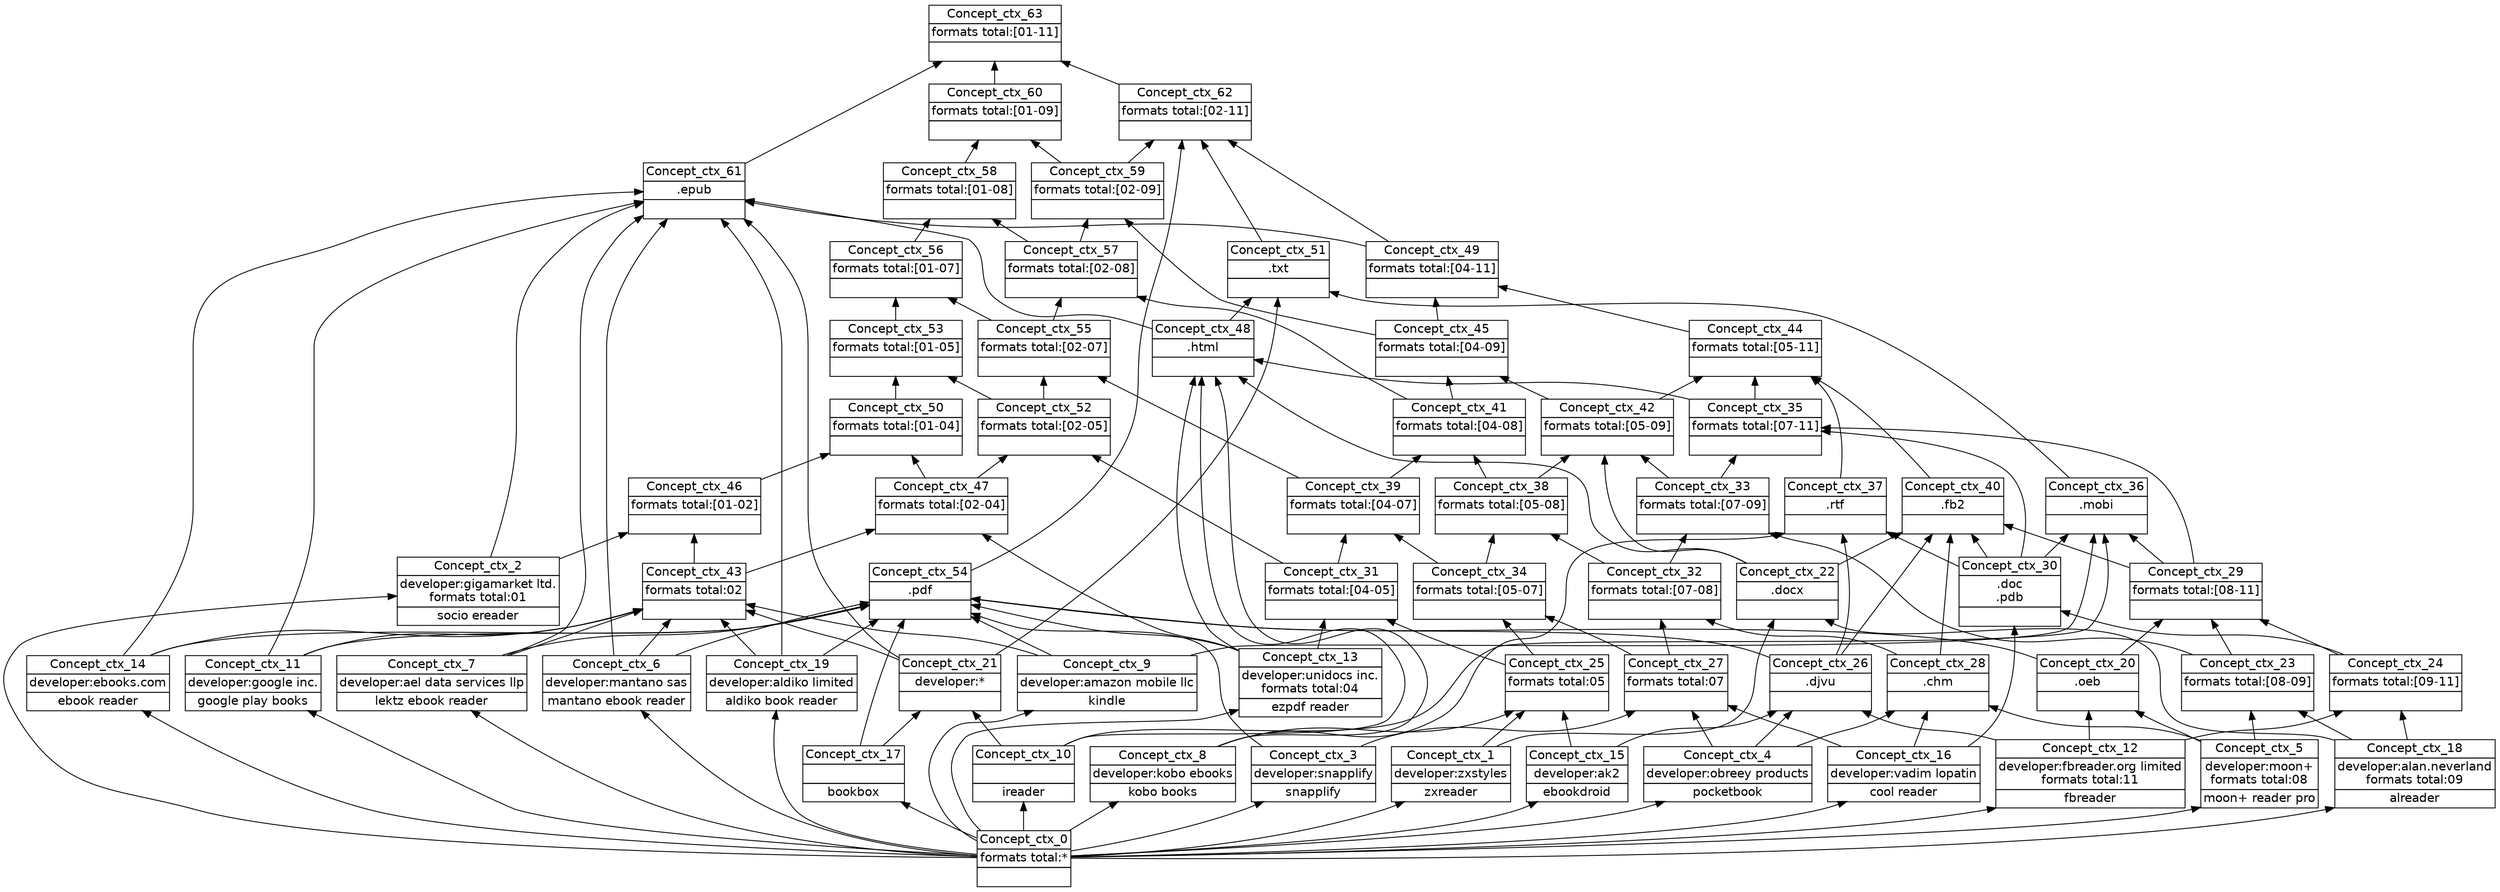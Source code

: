 digraph G { 
	rankdir=BT;
	margin=0;
	node [margin="0.03,0.03",fontname="DejaVu Sans"];
	ranksep=0.3;
	nodesep=0.2;
//graph[label="name:ctx,concept number:64,object number:19,attribute number:68"
101 [shape=none,label=<<table border="0" cellborder="1" cellspacing="0" port="p"><tr><td>Concept_ctx_18</td></tr><tr><td>developer:alan.neverland<br/>formats total:09<br/></td></tr><tr><td>alreader<br/></td></tr></table>>];
103 [shape=none,label=<<table border="0" cellborder="1" cellspacing="0" port="p"><tr><td>Concept_ctx_19</td></tr><tr><td>developer:aldiko limited<br/></td></tr><tr><td>aldiko book reader<br/></td></tr></table>>];
104 [shape=none,label=<<table border="0" cellborder="1" cellspacing="0" port="p"><tr><td>Concept_ctx_10</td></tr><tr><td><br/></td></tr><tr><td>ireader<br/></td></tr></table>>];
105 [shape=none,label=<<table border="0" cellborder="1" cellspacing="0" port="p"><tr><td>Concept_ctx_17</td></tr><tr><td><br/></td></tr><tr><td>bookbox<br/></td></tr></table>>];
107 [shape=none,label=<<table border="0" cellborder="1" cellspacing="0" port="p"><tr><td>Concept_ctx_15</td></tr><tr><td>developer:ak2<br/></td></tr><tr><td>ebookdroid<br/></td></tr></table>>];
108 [shape=none,label=<<table border="0" cellborder="1" cellspacing="0" port="p"><tr><td>Concept_ctx_14</td></tr><tr><td>developer:ebooks.com<br/></td></tr><tr><td>ebook reader<br/></td></tr></table>>];
109 [shape=none,label=<<table border="0" cellborder="1" cellspacing="0" port="p"><tr><td>Concept_ctx_13</td></tr><tr><td>developer:unidocs inc.<br/>formats total:04<br/></td></tr><tr><td>ezpdf reader<br/></td></tr></table>>];
110 [shape=none,label=<<table border="0" cellborder="1" cellspacing="0" port="p"><tr><td>Concept_ctx_11</td></tr><tr><td>developer:google inc.<br/></td></tr><tr><td>google play books<br/></td></tr></table>>];
111 [shape=none,label=<<table border="0" cellborder="1" cellspacing="0" port="p"><tr><td>Concept_ctx_9</td></tr><tr><td>developer:amazon mobile llc<br/></td></tr><tr><td>kindle<br/></td></tr></table>>];
112 [shape=none,label=<<table border="0" cellborder="1" cellspacing="0" port="p"><tr><td>Concept_ctx_8</td></tr><tr><td>developer:kobo ebooks<br/></td></tr><tr><td>kobo books<br/></td></tr></table>>];
113 [shape=none,label=<<table border="0" cellborder="1" cellspacing="0" port="p"><tr><td>Concept_ctx_7</td></tr><tr><td>developer:ael data services llp<br/></td></tr><tr><td>lektz ebook reader<br/></td></tr></table>>];
114 [shape=none,label=<<table border="0" cellborder="1" cellspacing="0" port="p"><tr><td>Concept_ctx_6</td></tr><tr><td>developer:mantano sas<br/></td></tr><tr><td>mantano ebook reader<br/></td></tr></table>>];
115 [shape=none,label=<<table border="0" cellborder="1" cellspacing="0" port="p"><tr><td>Concept_ctx_3</td></tr><tr><td>developer:snapplify<br/></td></tr><tr><td>snapplify<br/></td></tr></table>>];
116 [shape=none,label=<<table border="0" cellborder="1" cellspacing="0" port="p"><tr><td>Concept_ctx_2</td></tr><tr><td>developer:gigamarket ltd.<br/>formats total:01<br/></td></tr><tr><td>socio ereader<br/></td></tr></table>>];
117 [shape=none,label=<<table border="0" cellborder="1" cellspacing="0" port="p"><tr><td>Concept_ctx_1</td></tr><tr><td>developer:zxstyles<br/></td></tr><tr><td>zxreader<br/></td></tr></table>>];
77 [shape=none,label=<<table border="0" cellborder="1" cellspacing="0" port="p"><tr><td>Concept_ctx_4</td></tr><tr><td>developer:obreey products<br/></td></tr><tr><td>pocketbook<br/></td></tr></table>>];
84 [shape=none,label=<<table border="0" cellborder="1" cellspacing="0" port="p"><tr><td>Concept_ctx_12</td></tr><tr><td>developer:fbreader.org limited<br/>formats total:11<br/></td></tr><tr><td>fbreader<br/></td></tr></table>>];
89 [shape=none,label=<<table border="0" cellborder="1" cellspacing="0" port="p"><tr><td>Concept_ctx_5</td></tr><tr><td>developer:moon+<br/>formats total:08<br/></td></tr><tr><td>moon+ reader pro<br/></td></tr></table>>];
91 [shape=none,label=<<table border="0" cellborder="1" cellspacing="0" port="p"><tr><td>Concept_ctx_16</td></tr><tr><td>developer:vadim lopatin<br/></td></tr><tr><td>cool reader<br/></td></tr></table>>];
102 [shape=none,label=<<table border="0" cellborder="1" cellspacing="0" port="p"><tr><td>Concept_ctx_22</td></tr><tr><td>.docx<br/></td></tr><tr><td><br/></td></tr></table>>];
106 [shape=none,label=<<table border="0" cellborder="1" cellspacing="0" port="p"><tr><td>Concept_ctx_21</td></tr><tr><td>developer:*<br/></td></tr><tr><td><br/></td></tr></table>>];
126 [shape=none,label=<<table border="0" cellborder="1" cellspacing="0" port="p"><tr><td>Concept_ctx_23</td></tr><tr><td>formats total:[08-09]<br/></td></tr><tr><td><br/></td></tr></table>>];
127 [shape=none,label=<<table border="0" cellborder="1" cellspacing="0" port="p"><tr><td>Concept_ctx_24</td></tr><tr><td>formats total:[09-11]<br/></td></tr><tr><td><br/></td></tr></table>>];
90 [shape=none,label=<<table border="0" cellborder="1" cellspacing="0" port="p"><tr><td>Concept_ctx_20</td></tr><tr><td>.oeb<br/></td></tr><tr><td><br/></td></tr></table>>];
119 [shape=none,label=<<table border="0" cellborder="1" cellspacing="0" port="p"><tr><td>Concept_ctx_25</td></tr><tr><td>formats total:05<br/></td></tr><tr><td><br/></td></tr></table>>];
120 [shape=none,label=<<table border="0" cellborder="1" cellspacing="0" port="p"><tr><td>Concept_ctx_27</td></tr><tr><td>formats total:07<br/></td></tr><tr><td><br/></td></tr></table>>];
133 [shape=none,label=<<table border="0" cellborder="1" cellspacing="0" port="p"><tr><td>Concept_ctx_29</td></tr><tr><td>formats total:[08-11]<br/></td></tr><tr><td><br/></td></tr></table>>];
76 [shape=none,label=<<table border="0" cellborder="1" cellspacing="0" port="p"><tr><td>Concept_ctx_28</td></tr><tr><td>.chm<br/></td></tr><tr><td><br/></td></tr></table>>];
78 [shape=none,label=<<table border="0" cellborder="1" cellspacing="0" port="p"><tr><td>Concept_ctx_26</td></tr><tr><td>.djvu<br/></td></tr><tr><td><br/></td></tr></table>>];
92 [shape=none,label=<<table border="0" cellborder="1" cellspacing="0" port="p"><tr><td>Concept_ctx_30</td></tr><tr><td>.doc<br/>.pdb<br/></td></tr><tr><td><br/></td></tr></table>>];
123 [shape=none,label=<<table border="0" cellborder="1" cellspacing="0" port="p"><tr><td>Concept_ctx_31</td></tr><tr><td>formats total:[04-05]<br/></td></tr><tr><td><br/></td></tr></table>>];
125 [shape=none,label=<<table border="0" cellborder="1" cellspacing="0" port="p"><tr><td>Concept_ctx_32</td></tr><tr><td>formats total:[07-08]<br/></td></tr><tr><td><br/></td></tr></table>>];
132 [shape=none,label=<<table border="0" cellborder="1" cellspacing="0" port="p"><tr><td>Concept_ctx_33</td></tr><tr><td>formats total:[07-09]<br/></td></tr><tr><td><br/></td></tr></table>>];
124 [shape=none,label=<<table border="0" cellborder="1" cellspacing="0" port="p"><tr><td>Concept_ctx_34</td></tr><tr><td>formats total:[05-07]<br/></td></tr><tr><td><br/></td></tr></table>>];
138 [shape=none,label=<<table border="0" cellborder="1" cellspacing="0" port="p"><tr><td>Concept_ctx_35</td></tr><tr><td>formats total:[07-11]<br/></td></tr><tr><td><br/></td></tr></table>>];
88 [shape=none,label=<<table border="0" cellborder="1" cellspacing="0" port="p"><tr><td>Concept_ctx_36</td></tr><tr><td>.mobi<br/></td></tr><tr><td><br/></td></tr></table>>];
94 [shape=none,label=<<table border="0" cellborder="1" cellspacing="0" port="p"><tr><td>Concept_ctx_37</td></tr><tr><td>.rtf<br/></td></tr><tr><td><br/></td></tr></table>>];
130 [shape=none,label=<<table border="0" cellborder="1" cellspacing="0" port="p"><tr><td>Concept_ctx_39</td></tr><tr><td>formats total:[04-07]<br/></td></tr><tr><td><br/></td></tr></table>>];
131 [shape=none,label=<<table border="0" cellborder="1" cellspacing="0" port="p"><tr><td>Concept_ctx_38</td></tr><tr><td>formats total:[05-08]<br/></td></tr><tr><td><br/></td></tr></table>>];
80 [shape=none,label=<<table border="0" cellborder="1" cellspacing="0" port="p"><tr><td>Concept_ctx_40</td></tr><tr><td>.fb2<br/></td></tr><tr><td><br/></td></tr></table>>];
118 [shape=none,label=<<table border="0" cellborder="1" cellspacing="0" port="p"><tr><td>Concept_ctx_43</td></tr><tr><td>formats total:02<br/></td></tr><tr><td><br/></td></tr></table>>];
136 [shape=none,label=<<table border="0" cellborder="1" cellspacing="0" port="p"><tr><td>Concept_ctx_41</td></tr><tr><td>formats total:[04-08]<br/></td></tr><tr><td><br/></td></tr></table>>];
137 [shape=none,label=<<table border="0" cellborder="1" cellspacing="0" port="p"><tr><td>Concept_ctx_42</td></tr><tr><td>formats total:[05-09]<br/></td></tr><tr><td><br/></td></tr></table>>];
121 [shape=none,label=<<table border="0" cellborder="1" cellspacing="0" port="p"><tr><td>Concept_ctx_46</td></tr><tr><td>formats total:[01-02]<br/></td></tr><tr><td><br/></td></tr></table>>];
122 [shape=none,label=<<table border="0" cellborder="1" cellspacing="0" port="p"><tr><td>Concept_ctx_47</td></tr><tr><td>formats total:[02-04]<br/></td></tr><tr><td><br/></td></tr></table>>];
141 [shape=none,label=<<table border="0" cellborder="1" cellspacing="0" port="p"><tr><td>Concept_ctx_45</td></tr><tr><td>formats total:[04-09]<br/></td></tr><tr><td><br/></td></tr></table>>];
142 [shape=none,label=<<table border="0" cellborder="1" cellspacing="0" port="p"><tr><td>Concept_ctx_44</td></tr><tr><td>formats total:[05-11]<br/></td></tr><tr><td><br/></td></tr></table>>];
128 [shape=none,label=<<table border="0" cellborder="1" cellspacing="0" port="p"><tr><td>Concept_ctx_50</td></tr><tr><td>formats total:[01-04]<br/></td></tr><tr><td><br/></td></tr></table>>];
145 [shape=none,label=<<table border="0" cellborder="1" cellspacing="0" port="p"><tr><td>Concept_ctx_49</td></tr><tr><td>formats total:[04-11]<br/></td></tr><tr><td><br/></td></tr></table>>];
83 [shape=none,label=<<table border="0" cellborder="1" cellspacing="0" port="p"><tr><td>Concept_ctx_48</td></tr><tr><td>.html<br/></td></tr><tr><td><br/></td></tr></table>>];
100 [shape=none,label=<<table border="0" cellborder="1" cellspacing="0" port="p"><tr><td>Concept_ctx_51</td></tr><tr><td>.txt<br/></td></tr><tr><td><br/></td></tr></table>>];
129 [shape=none,label=<<table border="0" cellborder="1" cellspacing="0" port="p"><tr><td>Concept_ctx_52</td></tr><tr><td>formats total:[02-05]<br/></td></tr><tr><td><br/></td></tr></table>>];
134 [shape=none,label=<<table border="0" cellborder="1" cellspacing="0" port="p"><tr><td>Concept_ctx_53</td></tr><tr><td>formats total:[01-05]<br/></td></tr><tr><td><br/></td></tr></table>>];
98 [shape=none,label=<<table border="0" cellborder="1" cellspacing="0" port="p"><tr><td>Concept_ctx_54</td></tr><tr><td>.pdf<br/></td></tr><tr><td><br/></td></tr></table>>];
135 [shape=none,label=<<table border="0" cellborder="1" cellspacing="0" port="p"><tr><td>Concept_ctx_55</td></tr><tr><td>formats total:[02-07]<br/></td></tr><tr><td><br/></td></tr></table>>];
139 [shape=none,label=<<table border="0" cellborder="1" cellspacing="0" port="p"><tr><td>Concept_ctx_56</td></tr><tr><td>formats total:[01-07]<br/></td></tr><tr><td><br/></td></tr></table>>];
140 [shape=none,label=<<table border="0" cellborder="1" cellspacing="0" port="p"><tr><td>Concept_ctx_57</td></tr><tr><td>formats total:[02-08]<br/></td></tr><tr><td><br/></td></tr></table>>];
143 [shape=none,label=<<table border="0" cellborder="1" cellspacing="0" port="p"><tr><td>Concept_ctx_58</td></tr><tr><td>formats total:[01-08]<br/></td></tr><tr><td><br/></td></tr></table>>];
144 [shape=none,label=<<table border="0" cellborder="1" cellspacing="0" port="p"><tr><td>Concept_ctx_59</td></tr><tr><td>formats total:[02-09]<br/></td></tr><tr><td><br/></td></tr></table>>];
146 [shape=none,label=<<table border="0" cellborder="1" cellspacing="0" port="p"><tr><td>Concept_ctx_60</td></tr><tr><td>formats total:[01-09]<br/></td></tr><tr><td><br/></td></tr></table>>];
147 [shape=none,label=<<table border="0" cellborder="1" cellspacing="0" port="p"><tr><td>Concept_ctx_62</td></tr><tr><td>formats total:[02-11]<br/></td></tr><tr><td><br/></td></tr></table>>];
79 [shape=none,label=<<table border="0" cellborder="1" cellspacing="0" port="p"><tr><td>Concept_ctx_61</td></tr><tr><td>.epub<br/></td></tr><tr><td><br/></td></tr></table>>];
148 [shape=none,label=<<table border="0" cellborder="1" cellspacing="0" port="p"><tr><td>Concept_ctx_63</td></tr><tr><td>formats total:[01-11]<br/></td></tr><tr><td><br/></td></tr></table>>];
149 [shape=none,label=<<table border="0" cellborder="1" cellspacing="0" port="p"><tr><td>Concept_ctx_0</td></tr><tr><td>formats total:*<br/></td></tr><tr><td><br/></td></tr></table>>];
	149:p -> 101:p
	149:p -> 103:p
	149:p -> 104:p
	149:p -> 105:p
	149:p -> 107:p
	149:p -> 108:p
	149:p -> 109:p
	149:p -> 110:p
	149:p -> 111:p
	149:p -> 112:p
	149:p -> 113:p
	149:p -> 114:p
	149:p -> 115:p
	149:p -> 116:p
	149:p -> 117:p
	149:p -> 77:p
	149:p -> 84:p
	149:p -> 89:p
	149:p -> 91:p
	101:p -> 102:p
	117:p -> 102:p
	104:p -> 106:p
	105:p -> 106:p
	101:p -> 126:p
	89:p -> 126:p
	101:p -> 127:p
	84:p -> 127:p
	84:p -> 90:p
	89:p -> 90:p
	107:p -> 119:p
	117:p -> 119:p
	112:p -> 119:p
	115:p -> 120:p
	77:p -> 120:p
	91:p -> 120:p
	90:p -> 133:p
	127:p -> 133:p
	126:p -> 133:p
	77:p -> 76:p
	89:p -> 76:p
	91:p -> 76:p
	107:p -> 78:p
	77:p -> 78:p
	84:p -> 78:p
	127:p -> 92:p
	91:p -> 92:p
	119:p -> 123:p
	109:p -> 123:p
	76:p -> 125:p
	120:p -> 125:p
	125:p -> 132:p
	126:p -> 132:p
	120:p -> 124:p
	119:p -> 124:p
	133:p -> 138:p
	92:p -> 138:p
	132:p -> 138:p
	111:p -> 88:p
	92:p -> 88:p
	133:p -> 88:p
	104:p -> 88:p
	92:p -> 94:p
	78:p -> 94:p
	112:p -> 94:p
	124:p -> 130:p
	123:p -> 130:p
	124:p -> 131:p
	125:p -> 131:p
	78:p -> 80:p
	76:p -> 80:p
	102:p -> 80:p
	92:p -> 80:p
	133:p -> 80:p
	108:p -> 118:p
	103:p -> 118:p
	110:p -> 118:p
	111:p -> 118:p
	113:p -> 118:p
	106:p -> 118:p
	114:p -> 118:p
	130:p -> 136:p
	131:p -> 136:p
	102:p -> 137:p
	131:p -> 137:p
	132:p -> 137:p
	118:p -> 121:p
	116:p -> 121:p
	118:p -> 122:p
	109:p -> 122:p
	137:p -> 141:p
	136:p -> 141:p
	137:p -> 142:p
	94:p -> 142:p
	138:p -> 142:p
	80:p -> 142:p
	122:p -> 128:p
	121:p -> 128:p
	142:p -> 145:p
	141:p -> 145:p
	104:p -> 83:p
	102:p -> 83:p
	109:p -> 83:p
	138:p -> 83:p
	112:p -> 83:p
	106:p -> 100:p
	88:p -> 100:p
	83:p -> 100:p
	122:p -> 129:p
	123:p -> 129:p
	128:p -> 134:p
	129:p -> 134:p
	108:p -> 98:p
	78:p -> 98:p
	105:p -> 98:p
	111:p -> 98:p
	103:p -> 98:p
	110:p -> 98:p
	113:p -> 98:p
	90:p -> 98:p
	109:p -> 98:p
	115:p -> 98:p
	114:p -> 98:p
	129:p -> 135:p
	130:p -> 135:p
	135:p -> 139:p
	134:p -> 139:p
	135:p -> 140:p
	136:p -> 140:p
	140:p -> 143:p
	139:p -> 143:p
	141:p -> 144:p
	140:p -> 144:p
	144:p -> 146:p
	143:p -> 146:p
	100:p -> 147:p
	98:p -> 147:p
	145:p -> 147:p
	144:p -> 147:p
	108:p -> 79:p
	116:p -> 79:p
	145:p -> 79:p
	103:p -> 79:p
	110:p -> 79:p
	113:p -> 79:p
	106:p -> 79:p
	114:p -> 79:p
	83:p -> 79:p
	147:p -> 148:p
	79:p -> 148:p
	146:p -> 148:p
}